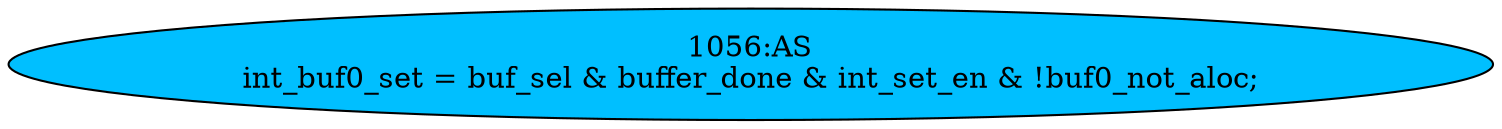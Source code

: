strict digraph "" {
	node [label="\N"];
	"1056:AS"	 [ast="<pyverilog.vparser.ast.Assign object at 0x7fae5e120790>",
		def_var="['int_buf0_set']",
		fillcolor=deepskyblue,
		label="1056:AS
int_buf0_set = buf_sel & buffer_done & int_set_en & !buf0_not_aloc;",
		statements="[]",
		style=filled,
		typ=Assign,
		use_var="['buf_sel', 'buffer_done', 'int_set_en', 'buf0_not_aloc']"];
}

